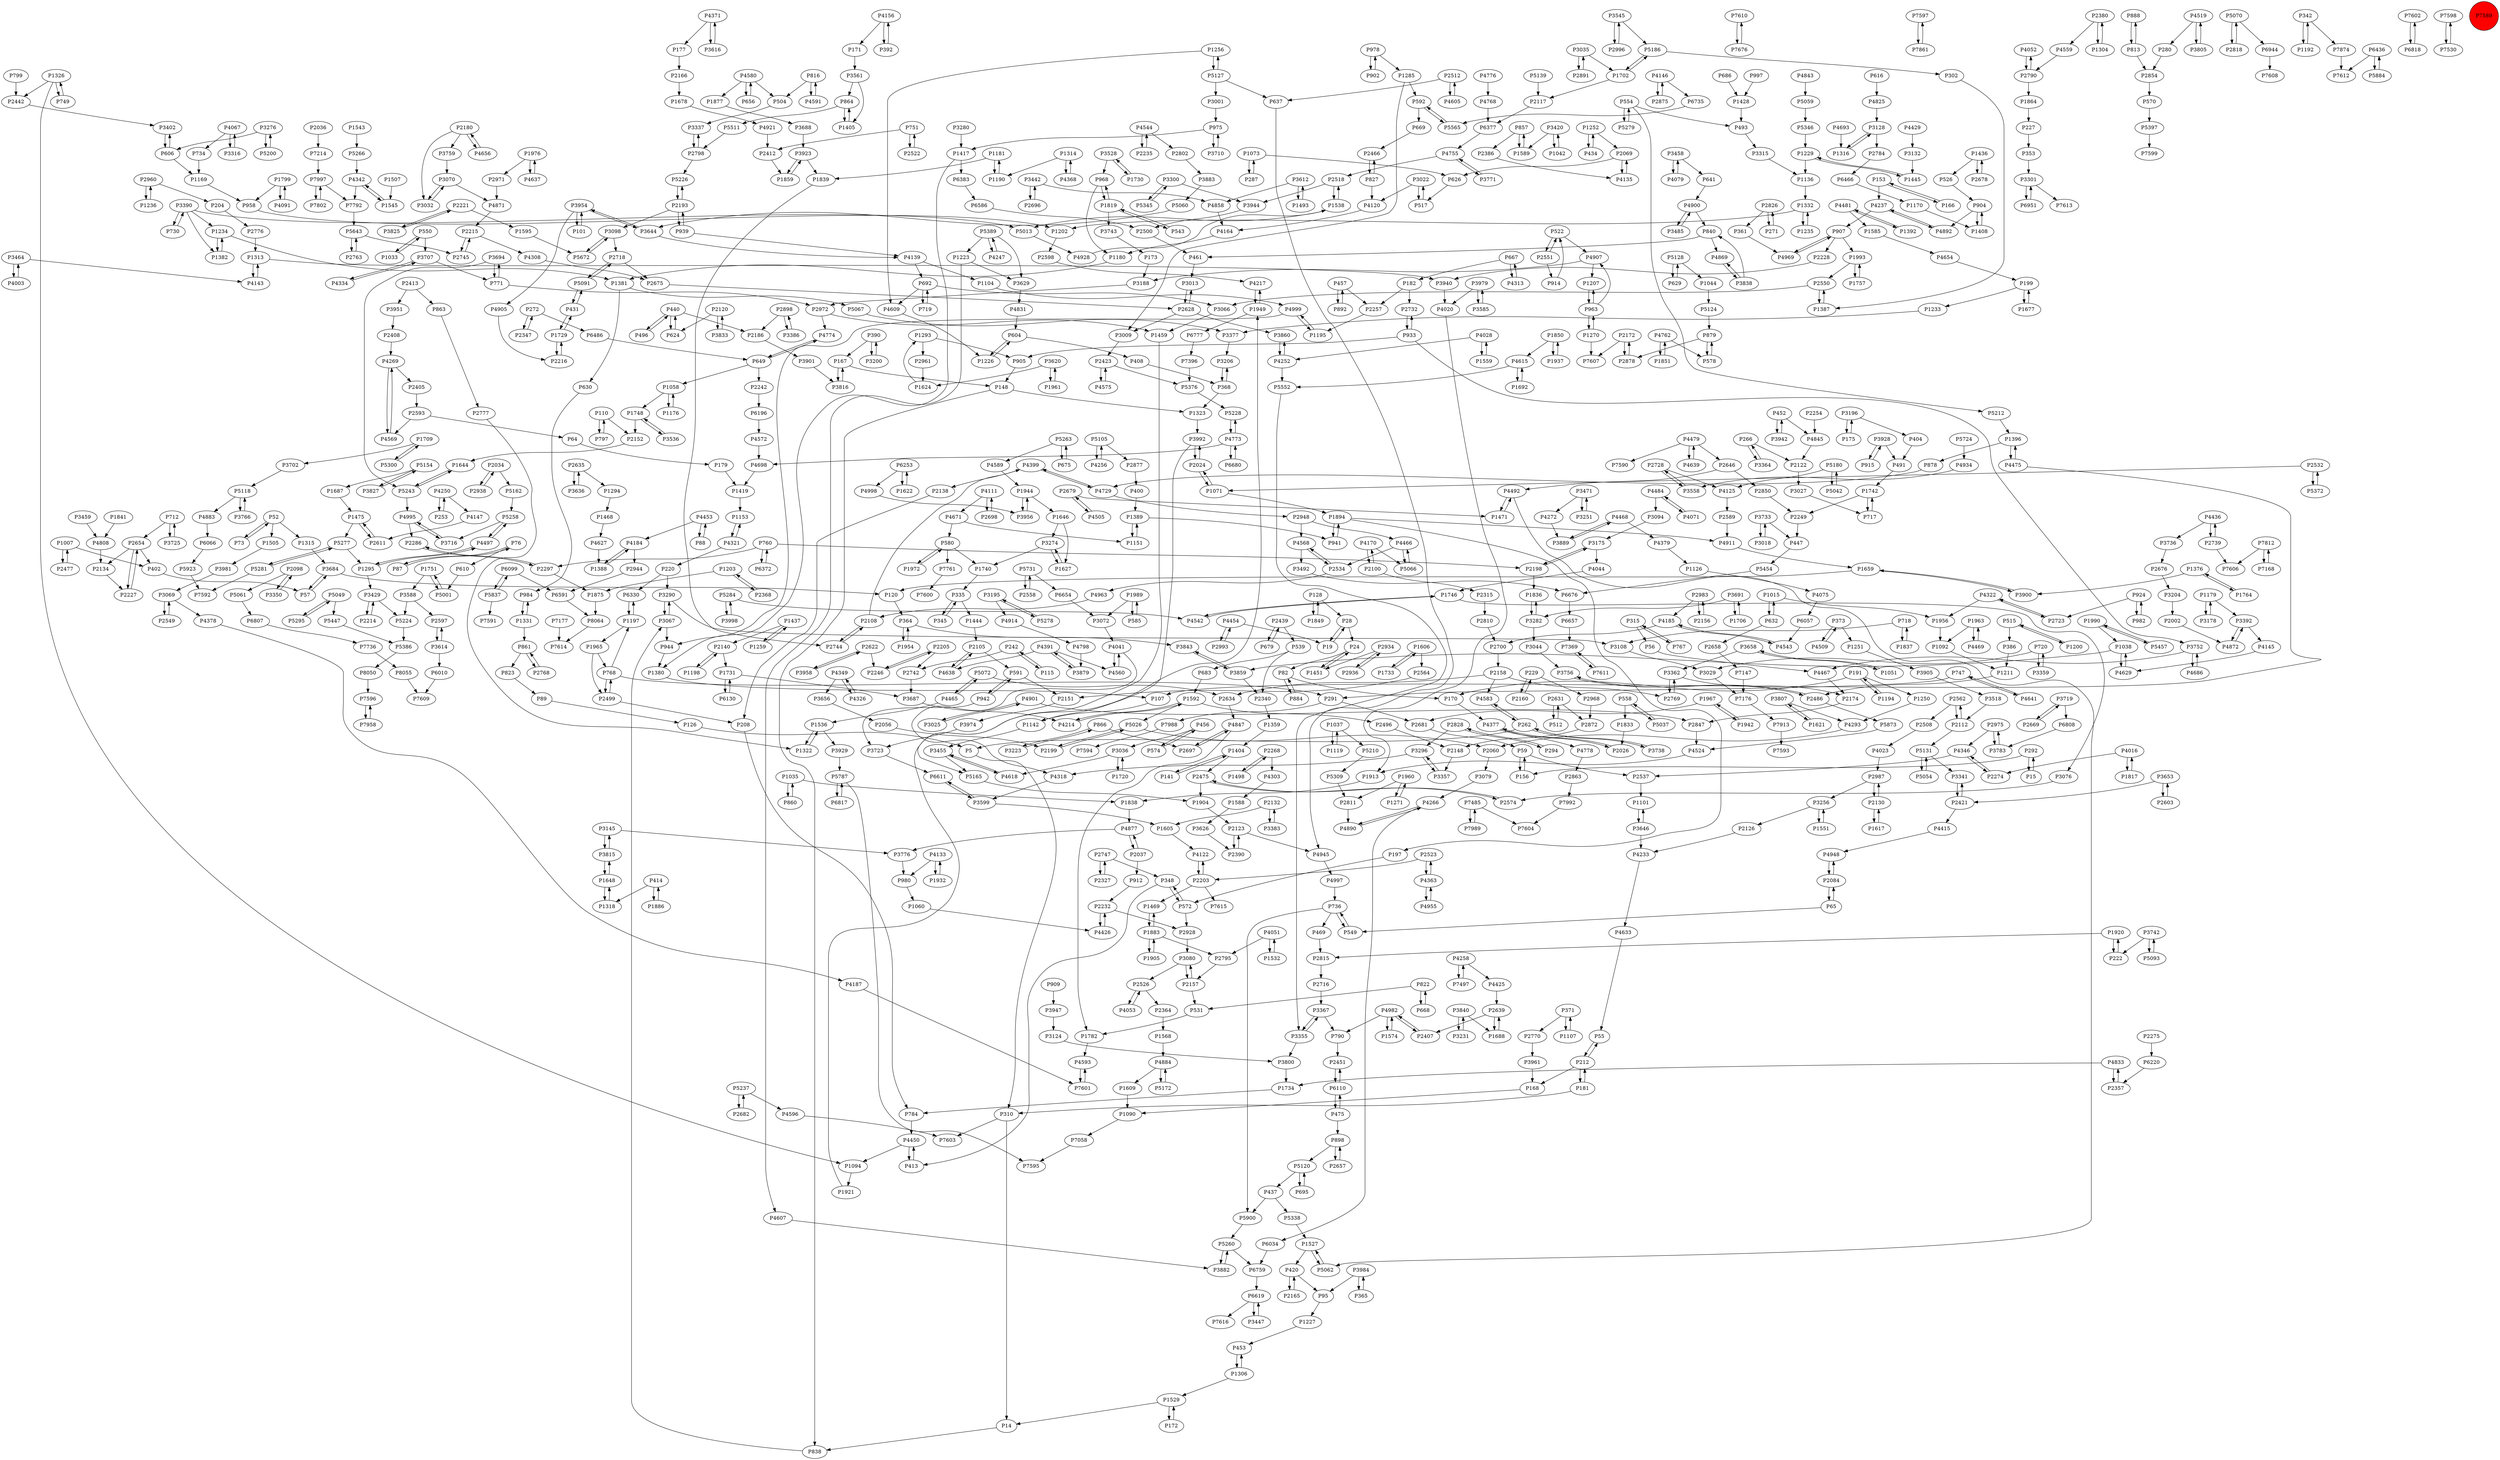 digraph {
	P1428 -> P493
	P88 -> P4453
	P2442 -> P3402
	P968 -> P1180
	P4877 -> P2037
	P1687 -> P1475
	P1709 -> P5300
	P2098 -> P3350
	P1007 -> P2477
	P3196 -> P404
	P4143 -> P1313
	P3992 -> P2024
	P2961 -> P1624
	P2180 -> P4656
	P504 -> P3337
	P89 -> P126
	P3464 -> P4143
	P1223 -> P3629
	P1007 -> P402
	P1376 -> P1764
	P2523 -> P2203
	P2002 -> P4872
	P1252 -> P434
	P3702 -> P5118
	P14 -> P838
	P768 -> P1197
	P4020 -> P1913
	P1875 -> P8064
	P1436 -> P526
	P3974 -> P3723
	P2728 -> P4125
	P7610 -> P7676
	P8064 -> P7614
	P4568 -> P3492
	P4544 -> P2802
	P2108 -> P4399
	P1322 -> P1536
	P1894 -> P197
	P5260 -> P6759
	P335 -> P1444
	P2232 -> P2928
	P1993 -> P1757
	P3464 -> P4003
	P3350 -> P2098
	P2157 -> P3080
	P420 -> P2165
	P2993 -> P4454
	P1404 -> P141
	P3719 -> P2669
	P898 -> P2657
	P3080 -> P2157
	P1877 -> P3688
	P7597 -> P7861
	P2646 -> P2850
	P827 -> P2466
	P2551 -> P914
	P2423 -> P5376
	P5026 -> P2060
	P5260 -> P3882
	P1605 -> P4122
	P4755 -> P3771
	P3274 -> P1627
	P4349 -> P4326
	P768 -> P2499
	P3766 -> P5118
	P5131 -> P5054
	P912 -> P2232
	P4997 -> P736
	P4052 -> P2790
	P4237 -> P907
	P888 -> P813
	P3942 -> P452
	P554 -> P5279
	P1622 -> P6253
	P1734 -> P784
	P2698 -> P4111
	P1256 -> P4609
	P220 -> P3290
	P4798 -> P3879
	P7676 -> P7610
	P390 -> P167
	P2934 -> P1451
	P857 -> P2386
	P592 -> P669
	P1058 -> P1748
	P1960 -> P2811
	P2268 -> P1498
	P2340 -> P1359
	P3442 -> P4858
	P1259 -> P1437
	P866 -> P3223
	P294 -> P2828
	P4524 -> P1913
	P3742 -> P5093
	P6586 -> P2500
	P4147 -> P2611
	P5070 -> P2818
	P1316 -> P3128
	P630 -> P984
	P3455 -> P5165
	P6130 -> P1731
	P4363 -> P2523
	P5072 -> P4465
	P3688 -> P3923
	P4492 -> P1471
	P3390 -> P5013
	P3251 -> P3471
	P1659 -> P3900
	P1748 -> P2152
	P4773 -> P5228
	P2551 -> P522
	P4170 -> P2100
	P1234 -> P1382
	P342 -> P1192
	P302 -> P1387
	P15 -> P292
	P3984 -> P365
	P3124 -> P3800
	P4016 -> P2274
	P2123 -> P2390
	P469 -> P2815
	P1417 -> P1380
	P5066 -> P4466
	P4145 -> P4629
	P6611 -> P3599
	P1382 -> P1234
	P2408 -> P4269
	P5059 -> P5346
	P4326 -> P4349
	P5552 -> P3355
	P2639 -> P1688
	P5386 -> P8050
	P522 -> P4907
	P5200 -> P3276
	P771 -> P2972
	P580 -> P1972
	P712 -> P3725
	P390 -> P3200
	P7214 -> P7997
	P1107 -> P371
	P291 -> P2681
	P668 -> P822
	P1617 -> P2130
	P4755 -> P2518
	P2203 -> P1469
	P1742 -> P2249
	P2380 -> P4559
	P669 -> P2466
	P3044 -> P3756
	P5105 -> P4256
	P2611 -> P1475
	P4185 -> P2700
	P82 -> P170
	P624 -> P440
	P924 -> P2723
	P2747 -> P348
	P5072 -> P2634
	P7812 -> P7606
	P958 -> P1202
	P4572 -> P4698
	P5154 -> P3827
	P2105 -> P591
	P3882 -> P5260
	P191 -> P1250
	P2875 -> P4146
	P153 -> P166
	P3359 -> P720
	P2451 -> P6110
	P4346 -> P2537
	P3710 -> P975
	P4945 -> P4997
	P2777 -> P1322
	P2654 -> P2227
	P3035 -> P2891
	P3069 -> P2549
	P695 -> P5120
	P4892 -> P4237
	P335 -> P345
	P7997 -> P7792
	P1234 -> P1381
	P1073 -> P287
	P3833 -> P2120
	P3471 -> P4272
	P616 -> P4825
	P5731 -> P2558
	P2215 -> P4308
	P5 -> P310
	P1194 -> P191
	P3807 -> P1621
	P342 -> P7874
	P1468 -> P4627
	P4774 -> P649
	P3771 -> P4755
	P3840 -> P3231
	P2034 -> P2938
	P2718 -> P2675
	P4871 -> P2215
	P2216 -> P1729
	P197 -> P572
	P1990 -> P1038
	P3256 -> P1551
	P5295 -> P5049
	P1388 -> P4184
	P414 -> P1886
	P2972 -> P1459
	P4122 -> P2203
	P7176 -> P7913
	P1748 -> P3536
	P7997 -> P7802
	P4982 -> P2407
	P1252 -> P2069
	P3859 -> P2340
	P6383 -> P6586
	P4580 -> P1877
	P3588 -> P2597
	P4391 -> P3879
	P1015 -> P632
	P2523 -> P4363
	P1949 -> P6777
	P7761 -> P7600
	P2439 -> P679
	P1170 -> P1408
	P1035 -> P860
	P3653 -> P2421
	P2522 -> P751
	P3783 -> P2975
	P4877 -> P3776
	P3725 -> P712
	P892 -> P457
	P1595 -> P5672
	P2558 -> P5731
	P3752 -> P4467
	P6330 -> P1197
	P1176 -> P1058
	P28 -> P19
	P402 -> P57
	P3420 -> P1589
	P1545 -> P4342
	P6099 -> P5837
	P5172 -> P4884
	P1226 -> P604
	P4321 -> P220
	P683 -> P1592
	P1408 -> P904
	P4091 -> P1799
	P790 -> P2451
	P1223 -> P4607
	P1313 -> P4143
	P5210 -> P5309
	P3485 -> P4900
	P2744 -> P2108
	P1883 -> P1905
	P3027 -> P717
	P526 -> P904
	P7396 -> P5376
	P1536 -> P1322
	P7602 -> P6818
	P3743 -> P173
	P7989 -> P7485
	P2205 -> P2742
	P3838 -> P4869
	P4475 -> P107
	P7988 -> P7594
	P2174 -> P2847
	P878 -> P4729
	P4170 -> P5066
	P692 -> P719
	P686 -> P1428
	P1624 -> P1293
	P591 -> P942
	P167 -> P3816
	P1313 -> P3940
	P3827 -> P5154
	P1538 -> P5013
	P1169 -> P958
	P4322 -> P1956
	P5309 -> P2811
	P7736 -> P8055
	P220 -> P6330
	P5565 -> P592
	P578 -> P879
	P5165 -> P1904
	P1285 -> P3009
	P4468 -> P3889
	P2550 -> P3066
	P2716 -> P3367
	P310 -> P7603
	P5884 -> P6436
	P491 -> P1742
	P1731 -> P6130
	P24 -> P1451
	P1799 -> P4091
	P2818 -> P5070
	P5093 -> P3742
	P3561 -> P864
	P7485 -> P7989
	P1592 -> P5026
	P4023 -> P2987
	P5180 -> P4125
	P1976 -> P4637
	P1648 -> P3815
	P4051 -> P2795
	P3900 -> P1659
	P2439 -> P539
	P1331 -> P984
	P7601 -> P4593
	P73 -> P52
	P5091 -> P431
	P3392 -> P4145
	P3128 -> P2784
	P3383 -> P2132
	P437 -> P5900
	P2407 -> P4982
	P7611 -> P7369
	P3196 -> P175
	P272 -> P2347
	P4492 -> P5062
	P3280 -> P1417
	P1179 -> P3178
	P1606 -> P1733
	P4075 -> P6057
	P3009 -> P2423
	P3296 -> P3357
	P2037 -> P4877
	P182 -> P2732
	P2180 -> P3759
	P1417 -> P6383
	P1035 -> P1838
	P558 -> P1833
	P4901 -> P3025
	P3223 -> P866
	P6377 -> P4755
	P720 -> P3029
	P4346 -> P2274
	P1306 -> P453
	P2126 -> P4233
	P4497 -> P5258
	P2140 -> P1731
	P3646 -> P1101
	P1507 -> P1545
	P5837 -> P6099
	P2675 -> P2628
	P3364 -> P266
	P2165 -> P420
	P2315 -> P2810
	P2214 -> P3429
	P262 -> P3738
	P1730 -> P3528
	P4469 -> P1963
	P1920 -> P222
	P2872 -> P2148
	P4252 -> P5552
	P6057 -> P4543
	P2357 -> P4833
	P861 -> P823
	P4969 -> P907
	P4467 -> P2174
	P6196 -> P4572
	P2971 -> P4871
	P2728 -> P3558
	P1256 -> P5127
	P3905 -> P3518
	P816 -> P4591
	P632 -> P2658
	P368 -> P1323
	P2802 -> P3883
	P2696 -> P3442
	P6253 -> P1622
	P6680 -> P4773
	P1702 -> P5186
	P1731 -> P3687
	P4436 -> P3736
	P1819 -> P3743
	P5224 -> P5386
	P6010 -> P7609
	P2327 -> P2747
	P939 -> P2193
	P3195 -> P4914
	P3341 -> P2421
	P5042 -> P5180
	P4776 -> P4768
	P3067 -> P944
	P3282 -> P1836
	P2603 -> P3653
	P7913 -> P7593
	P2654 -> P2134
	P3954 -> P101
	P5284 -> P4542
	P3029 -> P7176
	P6372 -> P760
	P2297 -> P1875
	P4825 -> P3128
	P4391 -> P4638
	P4999 -> P1195
	P3658 -> P3362
	P3716 -> P4995
	P1954 -> P364
	P2134 -> P2227
	P3719 -> P6808
	P2676 -> P3204
	P5124 -> P879
	P2854 -> P570
	P2512 -> P4605
	P4481 -> P1392
	P292 -> P15
	P1092 -> P1211
	P6777 -> P7396
	P1746 -> P4542
	P3646 -> P4233
	P799 -> P2442
	P1179 -> P3392
	P751 -> P2522
	P128 -> P28
	P1505 -> P3981
	P6944 -> P7608
	P1389 -> P1151
	P3616 -> P4371
	P4041 -> P4560
	P1692 -> P4615
	P1678 -> P4921
	P1588 -> P3626
	P626 -> P517
	P1894 -> P941
	P4833 -> P1734
	P1961 -> P3620
	P1235 -> P1332
	P4583 -> P262
	P440 -> P496
	P4125 -> P2589
	P1437 -> P2140
	P3079 -> P4266
	P554 -> P493
	P2423 -> P4575
	P3951 -> P2408
	P1044 -> P5124
	P4120 -> P4164
	P5258 -> P4497
	P3545 -> P2996
	P1606 -> P2564
	P1295 -> P4497
	P65 -> P549
	P3691 -> P1706
	P6619 -> P7616
	P4773 -> P6680
	P1956 -> P1092
	P2549 -> P3069
	P461 -> P3013
	P4256 -> P5105
	P2634 -> P4847
	P3992 -> P1142
	P5061 -> P6807
	P52 -> P1505
	P861 -> P2768
	P3094 -> P3175
	P208 -> P784
	P7812 -> P7168
	P4633 -> P55
	P822 -> P531
	P4484 -> P4071
	P2628 -> P3860
	P5900 -> P5260
	P4693 -> P1316
	P1058 -> P1176
	P4544 -> P2235
	P191 -> P1194
	P2631 -> P512
	P52 -> P73
	P3684 -> P120
	P2798 -> P3337
	P3588 -> P5224
	P2828 -> P294
	P3961 -> P168
	P4778 -> P2863
	P413 -> P4450
	P2975 -> P3783
	P365 -> P3984
	P5511 -> P2798
	P1559 -> P4028
	P4342 -> P7792
	P866 -> P2697
	P3979 -> P3585
	P1751 -> P3588
	P736 -> P549
	P3175 -> P4044
	P2486 -> P5873
	P4637 -> P1976
	P452 -> P3942
	P734 -> P1169
	P1498 -> P2268
	P4568 -> P2534
	P2130 -> P2987
	P2158 -> P4583
	P2593 -> P64
	P4934 -> P3558
	P2739 -> P4436
	P2776 -> P1313
	P1060 -> P4426
	P760 -> P2297
	P1295 -> P3429
	P4184 -> P2944
	P2574 -> P2475
	P570 -> P5397
	P4639 -> P4479
	P7598 -> P7530
	P5091 -> P2718
	P515 -> P1200
	P5228 -> P4773
	P907 -> P4969
	P904 -> P4892
	P5243 -> P4995
	P1965 -> P768
	P2898 -> P3386
	P2140 -> P1198
	P2622 -> P3958
	P4377 -> P4778
	P4591 -> P816
	P3274 -> P1740
	P5281 -> P5277
	P1864 -> P227
	P2193 -> P3098
	P315 -> P56
	P5105 -> P2877
	P171 -> P3561
	P1037 -> P1119
	P1837 -> P718
	P4858 -> P4164
	P3707 -> P4334
	P1304 -> P2380
	P1285 -> P592
	P2593 -> P4569
	P5277 -> P5281
	P610 -> P5001
	P5724 -> P4934
	P4609 -> P1226
	P1445 -> P1229
	P2635 -> P1294
	P5454 -> P6676
	P2589 -> P4911
	P2739 -> P7606
	P1197 -> P1965
	P5070 -> P6944
	P1236 -> P2960
	P4067 -> P3316
	P942 -> P591
	P4258 -> P4425
	P550 -> P1033
	P4955 -> P4363
	P1677 -> P199
	P1202 -> P2598
	P3752 -> P4686
	P3032 -> P3070
	P3367 -> P3355
	P543 -> P1819
	P6654 -> P3072
	P1920 -> P2815
	P4847 -> P1782
	P1729 -> P431
	P2654 -> P402
	P1180 -> P1381
	P2098 -> P5061
	P7058 -> P7595
	P3694 -> P5243
	P2421 -> P3341
	P3940 -> P4020
	P1894 -> P4911
	P400 -> P1389
	P1294 -> P1468
	P1437 -> P1259
	P3984 -> P95
	P2987 -> P2130
	P4453 -> P4184
	P3815 -> P1648
	P2268 -> P4303
	P4041 -> P4318
	P2386 -> P4135
	P860 -> P1035
	P3958 -> P2622
	P1469 -> P1883
	P2500 -> P461
	P3614 -> P6010
	P4847 -> P2697
	P3653 -> P2603
	P1989 -> P3072
	P2132 -> P1605
	P1326 -> P749
	P4247 -> P5389
	P2105 -> P4638
	P4928 -> P1538
	P2024 -> P3992
	P6253 -> P4998
	P3066 -> P1459
	P2193 -> P939
	P822 -> P668
	P1543 -> P5266
	P1648 -> P1318
	P3128 -> P1316
	P522 -> P2551
	P1451 -> P24
	P3067 -> P3290
	P76 -> P87
	P6466 -> P1170
	P1126 -> P4075
	P4111 -> P2698
	P2562 -> P2112
	P3458 -> P4079
	P434 -> P1252
	P2960 -> P1236
	P1293 -> P905
	P2198 -> P3175
	P315 -> P767
	P153 -> P4237
	P1104 -> P4999
	P978 -> P902
	P1181 -> P1190
	P3377 -> P3206
	P272 -> P6486
	P2405 -> P2593
	P3558 -> P2728
	P2024 -> P1071
	P1033 -> P550
	P2228 -> P3940
	P3956 -> P1944
	P4607 -> P3882
	P456 -> P574
	P3025 -> P4901
	P3687 -> P4214
	P3429 -> P5224
	P110 -> P2152
	P2877 -> P400
	P1592 -> P2496
	P76 -> P610
	P1592 -> P4214
	P3825 -> P2221
	P5120 -> P695
	P898 -> P5120
	P6817 -> P5787
	P3098 -> P5672
	P287 -> P1073
	P3859 -> P3843
	P2390 -> P2123
	P2768 -> P861
	P3518 -> P2112
	P1585 -> P4654
	P4293 -> P2060
	P2679 -> P1471
	P747 -> P291
	P4907 -> P3188
	P2100 -> P2315
	P813 -> P888
	P3599 -> P6611
	P2723 -> P4322
	P2158 -> P2634
	P5389 -> P3629
	P2242 -> P6196
	P4269 -> P2405
	P5139 -> P2117
	P749 -> P1326
	P5923 -> P7592
	P1841 -> P4808
	P1270 -> P7607
	P2678 -> P1436
	P592 -> P5565
	P3206 -> P368
	P1151 -> P1389
	P3296 -> P4318
	P262 -> P4583
	P1709 -> P3702
	P1538 -> P2518
	P4111 -> P4671
	P2628 -> P3013
	P404 -> P491
	P4569 -> P4269
	P1404 -> P2475
	P2368 -> P1203
	P4901 -> P2847
	P120 -> P364
	P3733 -> P447
	P4884 -> P5172
	P4982 -> P790
	P606 -> P1169
	P2960 -> P204
	P2518 -> P3944
	P1944 -> P3956
	P212 -> P55
	P4479 -> P4639
	P4003 -> P3464
	P904 -> P1408
	P115 -> P242
	P2518 -> P1538
	P56 -> P4467
	P3315 -> P1136
	P3492 -> P6676
	P166 -> P153
	P1967 -> P2681
	P280 -> P2854
	P1181 -> P1839
	P2639 -> P2407
	P3928 -> P915
	P4156 -> P171
	P679 -> P2439
	P3390 -> P1382
	P4729 -> P2948
	P2795 -> P2157
	P4233 -> P4633
	P2550 -> P1387
	P5300 -> P1709
	P2658 -> P7147
	P310 -> P14
	P747 -> P4641
	P204 -> P2776
	P2186 -> P3901
	P1972 -> P580
	P717 -> P1742
	P1532 -> P4051
	P4146 -> P6735
	P2508 -> P4023
	P1989 -> P585
	P2060 -> P3079
	P5672 -> P3098
	P4914 -> P4798
	P1190 -> P1181
	P5873 -> P4524
	P1211 -> P2486
	P4133 -> P1932
	P1921 -> P1949
	P2850 -> P2249
	P3188 -> P2972
	P1315 -> P3684
	P5062 -> P1527
	P667 -> P182
	P760 -> P2198
	P6110 -> P475
	P2108 -> P2744
	P1203 -> P2368
	P3282 -> P3044
	P172 -> P1529
	P2249 -> P447
	P4575 -> P2423
	P3195 -> P5278
	P4481 -> P1585
	P1646 -> P3274
	P604 -> P1226
	P574 -> P456
	P3691 -> P3282
	P3620 -> P1624
	P3838 -> P840
	P840 -> P461
	P515 -> P386
	P3954 -> P4905
	P1574 -> P4982
	P4053 -> P2526
	P1250 -> P4293
	P266 -> P3364
	P1746 -> P3076
	P2534 -> P4963
	P6110 -> P2451
	P2084 -> P65
	P4729 -> P4399
	P52 -> P1315
	P5154 -> P1687
	P2130 -> P1617
	P364 -> P1954
	P2254 -> P4845
	P2763 -> P5643
	P2679 -> P4505
	P3362 -> P2769
	P253 -> P4250
	P3883 -> P5060
	P2056 -> P2199
	P5128 -> P1044
	P1037 -> P5210
	P4593 -> P7601
	P4519 -> P3805
	P1782 -> P4593
	P2227 -> P2654
	P440 -> P2186
	P408 -> P368
	P1937 -> P1850
	P199 -> P1677
	P1251 -> P3905
	P2221 -> P1595
	P6066 -> P5923
	P1551 -> P3256
	P3022 -> P4120
	P3614 -> P2597
	P1963 -> P4469
	P5118 -> P3766
	P7147 -> P7176
	P5060 -> P3644
	P414 -> P1318
	P3981 -> P3069
	P1153 -> P4321
	P4995 -> P3716
	P2123 -> P4945
	P4845 -> P2122
	P126 -> P5
	P2120 -> P624
	P364 -> P3843
	P2198 -> P1836
	P5243 -> P1644
	P914 -> P522
	P179 -> P1419
	P6759 -> P6619
	P984 -> P1331
	P4266 -> P6034
	P3707 -> P771
	P1960 -> P1271
	P4214 -> P1592
	P1227 -> P453
	P1071 -> P1894
	P5397 -> P7599
	P915 -> P3928
	P2026 -> P4377
	P907 -> P1993
	P3018 -> P3733
	P59 -> P2537
	P6436 -> P7612
	P7497 -> P4258
	P371 -> P2770
	P5026 -> P2199
	P784 -> P4450
	P242 -> P2742
	P496 -> P440
	P5447 -> P5386
	P2798 -> P5226
	P649 -> P2242
	P907 -> P2228
	P909 -> P3947
	P816 -> P504
	P823 -> P89
	P3013 -> P2628
	P101 -> P3954
	P5278 -> P3195
	P453 -> P1306
	P1396 -> P4475
	P5837 -> P7591
	P2274 -> P4346
	P857 -> P1589
	P2975 -> P4346
	P3889 -> P4468
	P4768 -> P6377
	P3357 -> P3296
	P4139 -> P692
	P1527 -> P5062
	P550 -> P3707
	P4638 -> P2105
	P82 -> P884
	P1419 -> P1153
	P1740 -> P335
	P2486 -> P3756
	P5372 -> P2532
	P3929 -> P5787
	P1849 -> P128
	P2364 -> P1568
	P6220 -> P2357
	P4454 -> P2993
	P3528 -> P1730
	P2122 -> P3027
	P649 -> P1058
	P2380 -> P1304
	P879 -> P2878
	P924 -> P982
	P4963 -> P2108
	P3355 -> P3367
	P2466 -> P827
	P2157 -> P531
	P4371 -> P177
	P1609 -> P1090
	P768 -> P291
	P1195 -> P4999
	P1527 -> P420
	P902 -> P978
	P1090 -> P7058
	P2412 -> P1859
	P2156 -> P2983
	P1932 -> P4133
	P667 -> P4313
	P3805 -> P4519
	P3256 -> P2126
	P6735 -> P5565
	P4313 -> P667
	P5186 -> P302
	P7369 -> P7611
	P3200 -> P390
	P5118 -> P4883
	P5787 -> P7595
	P4399 -> P2138
	P2810 -> P2700
	P1405 -> P864
	P1886 -> P414
	P3807 -> P4293
	P4905 -> P2216
	P3536 -> P1748
	P2297 -> P2286
	P440 -> P624
	P1293 -> P2961
	P730 -> P3390
	P1136 -> P1332
	P963 -> P4907
	P177 -> P2166
	P3612 -> P1493
	P475 -> P898
	P692 -> P4609
	P5389 -> P1223
	P2421 -> P4415
	P3108 -> P3029
	P4342 -> P1545
	P4318 -> P3599
	P3684 -> P57
	P371 -> P1107
	P1436 -> P2678
	P4872 -> P3392
	P4028 -> P4252
	P2215 -> P2745
	P348 -> P572
	P59 -> P156
	P2826 -> P361
	P3076 -> P2574
	P1207 -> P963
	P879 -> P578
	P475 -> P6110
	P2631 -> P2872
	P7874 -> P7612
	P939 -> P4139
	P3815 -> P3145
	P3944 -> P2500
	P457 -> P892
	P7530 -> P7598
	P262 -> P5
	P2646 -> P4492
	P4272 -> P3889
	P5277 -> P1295
	P3928 -> P491
	P4686 -> P3752
	P760 -> P6372
	P457 -> P2257
	P7596 -> P7958
	P2100 -> P4170
	P3145 -> P3776
	P1742 -> P717
	P348 -> P413
	P1318 -> P1648
	P1229 -> P1445
	P2669 -> P3719
	P1729 -> P2216
	P4258 -> P7497
	P3080 -> P2526
	P4454 -> P19
	P1799 -> P958
	P4164 -> P1180
	P3392 -> P4872
	P3362 -> P2174
	P1993 -> P2550
	P1038 -> P4629
	P5131 -> P3341
	P2983 -> P4185
	P5281 -> P7592
	P1381 -> P630
	P813 -> P2854
	P3204 -> P2002
	P3035 -> P1702
	P7992 -> P7604
	P4252 -> P3860
	P2203 -> P4122
	P905 -> P148
	P2148 -> P3357
	P4184 -> P1388
	P1859 -> P3923
	P933 -> P2732
	P4900 -> P840
	P1904 -> P2123
	P4998 -> P3956
	P1720 -> P3036
	P1326 -> P1094
	P1094 -> P1921
	P368 -> P3206
	P373 -> P1251
	P554 -> P5212
	P110 -> P797
	P2742 -> P3687
	P4589 -> P1944
	P1942 -> P1967
	P4921 -> P2412
	P4016 -> P1817
	P4629 -> P1038
	P199 -> P1233
	P3733 -> P3018
	P5338 -> P1527
	P2496 -> P2148
	P2151 -> P3974
	P2537 -> P1101
	P944 -> P1380
	P6676 -> P6657
	P978 -> P1285
	P4250 -> P4147
	P1197 -> P6330
	P4615 -> P1692
	P4071 -> P4484
	P1475 -> P2611
	P2221 -> P3825
	P3459 -> P4808
	P2084 -> P4948
	P3658 -> P1051
	P656 -> P4580
	P3471 -> P3251
	P2117 -> P6377
	P3300 -> P5345
	P2948 -> P4466
	P2180 -> P3032
	P3742 -> P222
	P7958 -> P7596
	P4907 -> P1207
	P5263 -> P4589
	P3429 -> P2214
	P2132 -> P3383
	P3694 -> P771
	P3561 -> P1405
	P3072 -> P4041
	P2138 -> P208
	P2983 -> P2156
	P19 -> P28
	P4948 -> P2084
	P7177 -> P7614
	P2972 -> P4774
	P2499 -> P208
	P6808 -> P3783
	P170 -> P4377
	P7802 -> P7997
	P3402 -> P606
	P3901 -> P3816
	P1380 -> P107
	P1976 -> P2971
	P3276 -> P606
	P4808 -> P2134
	P1271 -> P1960
	P4466 -> P2534
	P1314 -> P4368
	P3036 -> P1720
	P1323 -> P3992
	P1270 -> P963
	P4671 -> P1151
	P373 -> P4509
	P3069 -> P4378
	P5263 -> P675
	P2112 -> P2562
	P1392 -> P4481
	P4505 -> P2679
	P4133 -> P980
	P2526 -> P2364
	P4560 -> P4041
	P1819 -> P543
	P580 -> P7761
	P173 -> P3188
	P1071 -> P2024
	P2564 -> P2151
	P3629 -> P4831
	P4843 -> P5059
	P968 -> P1819
	P7792 -> P5643
	P6657 -> P7369
	P4250 -> P253
	P3355 -> P3800
	P2790 -> P1864
	P345 -> P335
	P2347 -> P272
	P2275 -> P6220
	P3626 -> P2390
	P4450 -> P1094
	P5237 -> P2682
	P1990 -> P5457
	P1702 -> P2117
	P4363 -> P4955
	P2790 -> P4052
	P980 -> P1060
	P5643 -> P2763
	P3455 -> P4618
	P4051 -> P1532
	P2987 -> P3256
	P2770 -> P3961
	P3759 -> P3070
	P637 -> P4945
	P4618 -> P3455
	P431 -> P5091
	P517 -> P3022
	P572 -> P2928
	P1389 -> P941
	P1038 -> P3859
	P2160 -> P229
	P3656 -> P2056
	P2257 -> P1195
	P4656 -> P2180
	P1529 -> P14
	P4475 -> P1396
	P2682 -> P5237
	P55 -> P212
	P1621 -> P3807
	P222 -> P1920
	P718 -> P1837
	P3316 -> P4067
	P3840 -> P1688
	P3843 -> P3859
	P632 -> P1015
	P2732 -> P933
	P456 -> P3036
	P6807 -> P7736
	P2863 -> P7992
	P181 -> P310
	P3860 -> P4252
	P4615 -> P5552
	P2036 -> P7214
	P4436 -> P2739
	P1850 -> P4615
	P2037 -> P912
	P982 -> P924
	P5127 -> P637
	P4654 -> P199
	P864 -> P5511
	P580 -> P1740
	P975 -> P1417
	P181 -> P212
	P167 -> P148
	P3442 -> P2696
	P4426 -> P2232
	P2828 -> P3296
	P242 -> P115
	P4399 -> P4729
	P65 -> P2084
	P2747 -> P2327
	P227 -> P353
	P4773 -> P4698
	P2700 -> P2158
	P3979 -> P4020
	P4999 -> P944
	P6436 -> P5884
	P6034 -> P6759
	P191 -> P170
	P4349 -> P3656
	P5376 -> P5228
	P3132 -> P1445
	P2477 -> P1007
	P1119 -> P1037
	P493 -> P3315
	P5643 -> P2745
	P558 -> P5037
	P6099 -> P6591
	P5237 -> P4596
	P4237 -> P4892
	P3290 -> P3108
	P2928 -> P3080
	P1475 -> P5277
	P1200 -> P515
	P2934 -> P2936
	P4371 -> P3616
	P353 -> P3301
	P3098 -> P2718
	P5049 -> P5295
	P3776 -> P980
	P712 -> P2654
	P229 -> P2968
	P3276 -> P5200
	P2681 -> P59
	P6951 -> P3301
	P3620 -> P1961
	P827 -> P4120
	P4217 -> P1949
	P1493 -> P3612
	P5120 -> P437
	P431 -> P1729
	P5258 -> P3716
	P2499 -> P768
	P2532 -> P5372
	P128 -> P1849
	P1706 -> P3691
	P3723 -> P6611
	P3644 -> P3954
	P3738 -> P262
	P5162 -> P5258
	P3458 -> P641
	P3923 -> P1859
	P5037 -> P558
	P863 -> P2777
	P736 -> P469
	P168 -> P1090
	P5180 -> P5042
	P4269 -> P4569
	P975 -> P3710
	P2172 -> P7607
	P1192 -> P342
	P2968 -> P2872
	P1883 -> P1469
	P1042 -> P3420
	P4465 -> P1536
	P1757 -> P1993
	P4596 -> P7603
	P1644 -> P5243
	P5226 -> P2193
	P1764 -> P1376
	P4641 -> P747
	P4698 -> P1419
	P2826 -> P271
	P3337 -> P2798
	P1331 -> P861
	P4833 -> P2357
	P1332 -> P1235
	P5266 -> P4342
	P148 -> P838
	P2878 -> P2172
	P4079 -> P3458
	P718 -> P3108
	P1836 -> P3282
	P4995 -> P2286
	P3998 -> P5284
	P1905 -> P1883
	P1963 -> P1092
	P1568 -> P4884
	P767 -> P315
	P1051 -> P3658
	P1944 -> P1646
	P884 -> P82
	P2948 -> P4568
	P4497 -> P1295
	P1381 -> P5067
	P6591 -> P8064
	P4466 -> P5066
	P3175 -> P2198
	P3800 -> P1734
	P2205 -> P2246
	P5067 -> P3377
	P3420 -> P1042
	P4831 -> P604
	P549 -> P736
	P156 -> P59
	P2069 -> P626
	P4377 -> P2026
	P87 -> P76
	P649 -> P4774
	P2622 -> P2246
	P1627 -> P3274
	P3585 -> P3979
	P1332 -> P1202
	P1326 -> P2442
	P2898 -> P2186
	P5284 -> P3998
	P4453 -> P88
	P271 -> P2826
	P1688 -> P2639
	P8055 -> P7609
	P2120 -> P3833
	P1817 -> P4016
	P3036 -> P4618
	P840 -> P4869
	P4185 -> P4543
	P4605 -> P2512
	P1733 -> P1606
	P2413 -> P3951
	P1659 -> P120
	P229 -> P2160
	P1965 -> P2499
	P4139 -> P1104
	P2936 -> P2934
	P4391 -> P4560
	P4303 -> P1588
	P452 -> P4845
	P4321 -> P1153
	P797 -> P110
	P7485 -> P7604
	P57 -> P3684
	P3947 -> P3124
	P1589 -> P857
	P3599 -> P1605
	P3612 -> P4858
	P771 -> P3694
	P1833 -> P2026
	P392 -> P4156
	P2246 -> P2205
	P4135 -> P2069
	P1529 -> P172
	P1459 -> P5165
	P1536 -> P3929
	P6486 -> P649
	P1819 -> P968
	P1396 -> P878
	P2562 -> P2508
	P4869 -> P3838
	P3386 -> P2898
	P291 -> P7988
	P2532 -> P1071
	P4266 -> P4890
	P512 -> P2631
	P1751 -> P5001
	P3816 -> P167
	P997 -> P1428
	P5127 -> P3001
	P107 -> P1142
	P8050 -> P7596
	P420 -> P95
	P572 -> P348
	P3954 -> P3644
	P1142 -> P3455
	P3367 -> P790
	P4543 -> P4185
	P3001 -> P975
	P3736 -> P2676
	P2526 -> P4053
	P5049 -> P5447
	P3390 -> P730
	P4559 -> P2790
	P1314 -> P1190
	P3879 -> P4391
	P838 -> P3067
	P292 -> P156
	P2172 -> P2878
	P4378 -> P4187
	P963 -> P1207
	P4429 -> P3132
	P1851 -> P4762
	P437 -> P5338
	P2199 -> P5026
	P4479 -> P2646
	P5346 -> P1229
	P2598 -> P4217
	P4334 -> P3707
	P1838 -> P4877
	P386 -> P1211
	P3545 -> P5186
	P4509 -> P373
	P4542 -> P1746
	P2512 -> P637
	P3290 -> P3067
	P5013 -> P4928
	P3145 -> P3815
	P5127 -> P1256
	P3301 -> P6951
	P5212 -> P1396
	P864 -> P1405
	P28 -> P24
	P148 -> P1323
	P1101 -> P3646
	P4911 -> P1659
	P5389 -> P4247
	P4762 -> P1851
	P4982 -> P1574
	P2718 -> P5091
	P720 -> P3359
	P531 -> P1782
	P2996 -> P3545
	P4762 -> P578
	P2938 -> P2034
	P606 -> P3402
	P4580 -> P656
	P2475 -> P2574
	P2413 -> P863
	P629 -> P5128
	P4468 -> P4379
	P1015 -> P1956
	P2534 -> P4568
	P4146 -> P2875
	P1949 -> P4217
	P4484 -> P3094
	P3528 -> P968
	P3178 -> P1179
	P361 -> P4969
	P1198 -> P2140
	P2166 -> P1678
	P2034 -> P5162
	P95 -> P1227
	P4580 -> P504
	P1306 -> P1529
	P3923 -> P1839
	P4479 -> P7590
	P5186 -> P1702
	P2769 -> P3362
	P2635 -> P3636
	P4450 -> P413
	P5457 -> P1990
	P2158 -> P2769
	P1387 -> P2550
	P4465 -> P5072
	P4322 -> P2723
	P2286 -> P2297
	P2811 -> P4890
	P5787 -> P6817
	P751 -> P2412
	P4156 -> P392
	P1646 -> P1627
	P5279 -> P554
	P1229 -> P1136
	P942 -> P3723
	P4379 -> P1126
	P4883 -> P6066
	P2847 -> P4524
	P1359 -> P1404
	P3756 -> P2486
	P4627 -> P1388
	P6619 -> P3447
	P692 -> P3066
	P4368 -> P1314
	P4900 -> P3485
	P2891 -> P3035
	P1883 -> P2795
	P3022 -> P517
	P212 -> P181
	P3636 -> P2635
	P736 -> P5900
	P175 -> P3196
	P3644 -> P4139
	P2232 -> P4426
	P539 -> P683
	P1233 -> P3377
	P675 -> P5263
	P266 -> P2122
	P4890 -> P4266
	P2203 -> P7615
	P4519 -> P280
	P7861 -> P7597
	P5001 -> P1751
	P4067 -> P734
	P963 -> P1270
	P4187 -> P7601
	P2657 -> P898
	P2475 -> P1904
	P4425 -> P2639
	P3301 -> P7613
	P182 -> P2257
	P2193 -> P5226
	P2784 -> P6466
	P4671 -> P580
	P2112 -> P5131
	P2944 -> P6591
	P64 -> P179
	P3070 -> P3032
	P3231 -> P3840
	P24 -> P82
	P2815 -> P2716
	P1839 -> P2744
	P1471 -> P4492
	P3390 -> P1234
	P4028 -> P1559
	P7168 -> P7812
	P4044 -> P1746
	P3447 -> P6619
	P1203 -> P1875
	P719 -> P692
	P5128 -> P629
	P2235 -> P4544
	P2152 -> P1644
	P2745 -> P2215
	P4415 -> P4948
	P447 -> P5454
	P591 -> P2151
	P1850 -> P1937
	P2697 -> P4847
	P3070 -> P4871
	P212 -> P168
	P933 -> P3752
	P4884 -> P1609
	P5054 -> P5131
	P6818 -> P7602
	P604 -> P408
	P5345 -> P3300
	P1444 -> P2105
	P2069 -> P4135
	P641 -> P4900
	P585 -> P1989
	P1376 -> P3900
	P5731 -> P6654
	P2597 -> P3614
	P933 -> P905
	P1967 -> P1942
	P941 -> P1894
	P1073 -> P626
	P539 -> P2340
	P2628 -> P3009
	P4308 -> P2675
	P3300 -> P3944
	P1913 -> P1838
	P141 -> P1404
	P7589 [shape=circle]
	P7589 [style=filled]
	P7589 [fillcolor=red]
}